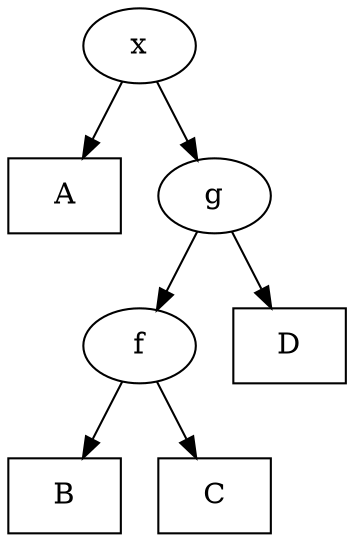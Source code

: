 digraph tree {
    x->A
    x->g
    g->f
    f->B
    g->D
    f->C
    A[shape=box]
    B[shape=box]
    C[shape=box]
    D[shape=box]
}

